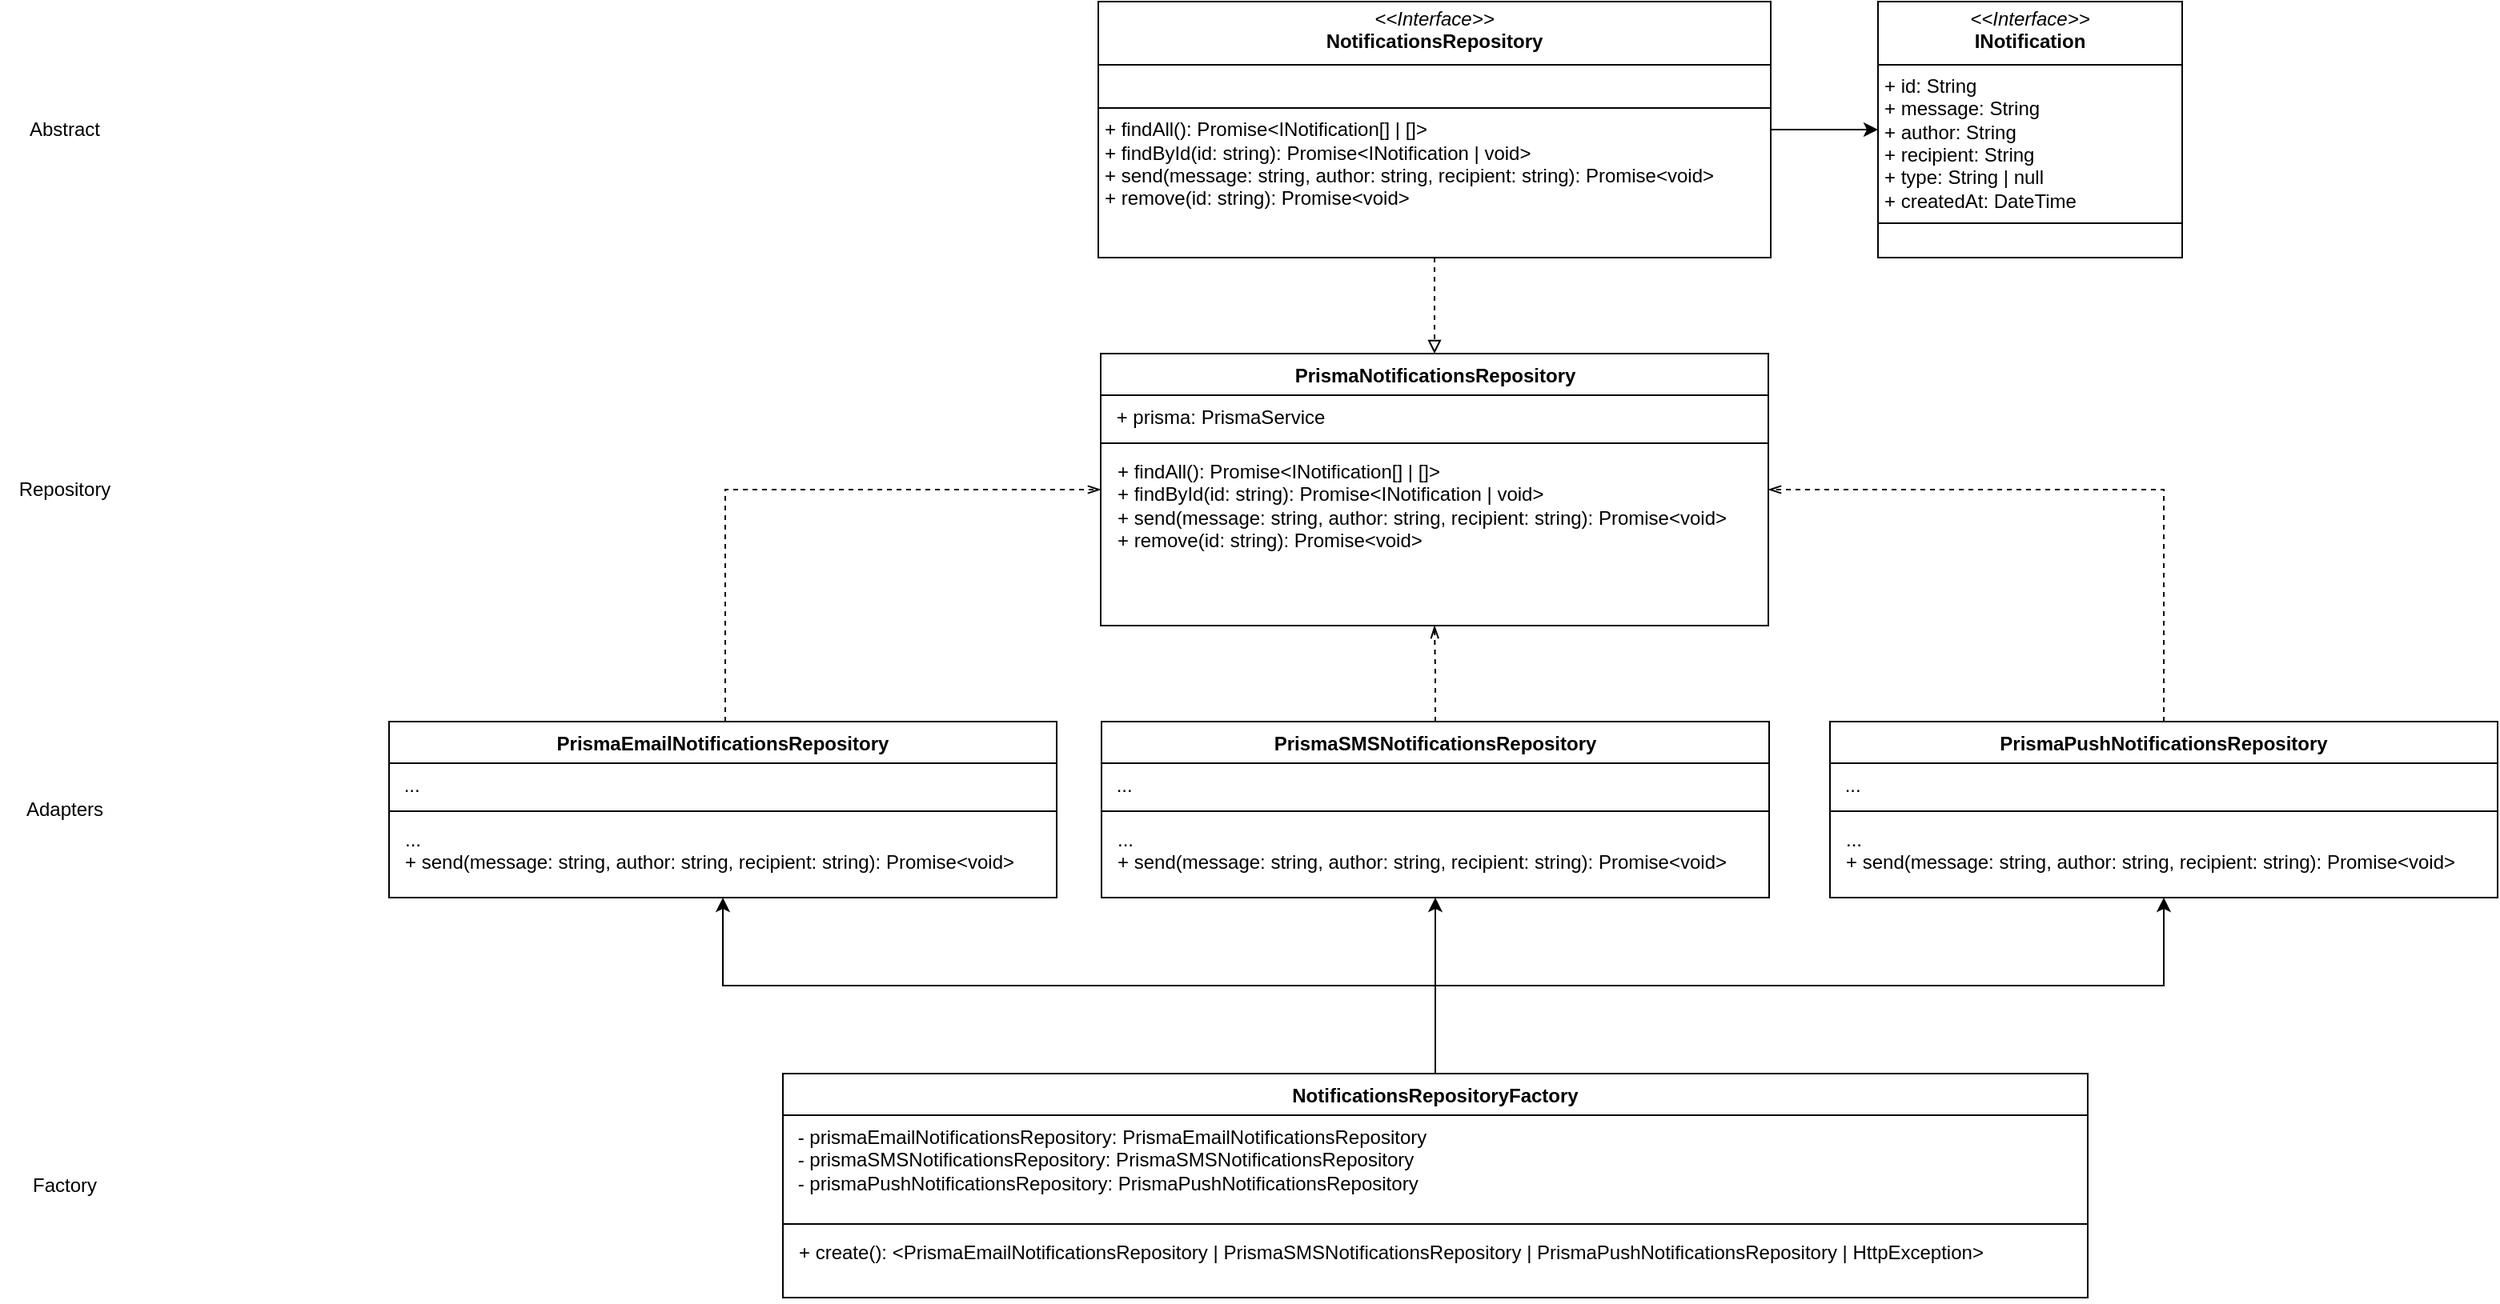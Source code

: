 <mxfile version="24.9.0">
  <diagram id="C5RBs43oDa-KdzZeNtuy" name="Page-1">
    <mxGraphModel dx="2620" dy="991" grid="1" gridSize="10" guides="1" tooltips="1" connect="1" arrows="1" fold="1" page="1" pageScale="1" pageWidth="827" pageHeight="1169" math="0" shadow="0">
      <root>
        <mxCell id="WIyWlLk6GJQsqaUBKTNV-0" />
        <mxCell id="WIyWlLk6GJQsqaUBKTNV-1" parent="WIyWlLk6GJQsqaUBKTNV-0" />
        <mxCell id="zkfFHV4jXpPFQw0GAbJ--26" value="" style="endArrow=open;shadow=0;strokeWidth=1;rounded=0;curved=0;endFill=1;edgeStyle=elbowEdgeStyle;elbow=vertical;" parent="WIyWlLk6GJQsqaUBKTNV-1" target="zkfFHV4jXpPFQw0GAbJ--17" edge="1">
          <mxGeometry x="0.5" y="41" relative="1" as="geometry">
            <mxPoint x="380" y="189.0" as="sourcePoint" />
            <mxPoint x="540" y="192" as="targetPoint" />
            <mxPoint x="-40" y="32" as="offset" />
          </mxGeometry>
        </mxCell>
        <mxCell id="zkfFHV4jXpPFQw0GAbJ--27" value="0..1" style="resizable=0;align=left;verticalAlign=bottom;labelBackgroundColor=none;fontSize=12;" parent="zkfFHV4jXpPFQw0GAbJ--26" connectable="0" vertex="1">
          <mxGeometry x="-1" relative="1" as="geometry">
            <mxPoint y="4" as="offset" />
          </mxGeometry>
        </mxCell>
        <mxCell id="zkfFHV4jXpPFQw0GAbJ--28" value="1" style="resizable=0;align=right;verticalAlign=bottom;labelBackgroundColor=none;fontSize=12;" parent="zkfFHV4jXpPFQw0GAbJ--26" connectable="0" vertex="1">
          <mxGeometry x="1" relative="1" as="geometry">
            <mxPoint x="-7" y="4" as="offset" />
          </mxGeometry>
        </mxCell>
        <mxCell id="zkfFHV4jXpPFQw0GAbJ--29" value="lives at" style="text;html=1;resizable=0;points=[];;align=center;verticalAlign=middle;labelBackgroundColor=none;rounded=0;shadow=0;strokeWidth=1;fontSize=12;" parent="zkfFHV4jXpPFQw0GAbJ--26" vertex="1" connectable="0">
          <mxGeometry x="0.5" y="49" relative="1" as="geometry">
            <mxPoint x="-38" y="40" as="offset" />
          </mxGeometry>
        </mxCell>
        <mxCell id="tfRznVF3IAkqcpK2bHlz-14" style="edgeStyle=orthogonalEdgeStyle;rounded=0;orthogonalLoop=1;jettySize=auto;html=1;entryX=0.5;entryY=0;entryDx=0;entryDy=0;dashed=1;endArrow=block;endFill=0;" edge="1" parent="WIyWlLk6GJQsqaUBKTNV-1" source="tfRznVF3IAkqcpK2bHlz-0" target="tfRznVF3IAkqcpK2bHlz-5">
          <mxGeometry relative="1" as="geometry" />
        </mxCell>
        <mxCell id="tfRznVF3IAkqcpK2bHlz-15" style="edgeStyle=orthogonalEdgeStyle;rounded=0;orthogonalLoop=1;jettySize=auto;html=1;entryX=0;entryY=0.5;entryDx=0;entryDy=0;" edge="1" parent="WIyWlLk6GJQsqaUBKTNV-1" source="tfRznVF3IAkqcpK2bHlz-0" target="tfRznVF3IAkqcpK2bHlz-3">
          <mxGeometry relative="1" as="geometry" />
        </mxCell>
        <mxCell id="tfRznVF3IAkqcpK2bHlz-0" value="&lt;p style=&quot;margin:0px;margin-top:4px;text-align:center;&quot;&gt;&lt;i&gt;&amp;lt;&amp;lt;Interface&amp;gt;&amp;gt;&lt;/i&gt;&lt;br&gt;&lt;b&gt;NotificationsRepository&lt;/b&gt;&lt;/p&gt;&lt;hr size=&quot;1&quot; style=&quot;border-style:solid;&quot;&gt;&lt;p style=&quot;margin:0px;margin-left:4px;&quot;&gt;&amp;nbsp;&lt;/p&gt;&lt;hr size=&quot;1&quot; style=&quot;border-style:solid;&quot;&gt;&lt;p style=&quot;margin:0px;margin-left:4px;&quot;&gt;+ findAll(): Promise&amp;lt;INotification[] | []&amp;gt;&lt;br&gt;+ findById(id: string): Promise&amp;lt;INotification | void&amp;gt;&lt;/p&gt;&lt;p style=&quot;margin:0px;margin-left:4px;&quot;&gt;+ send(message: string, author: string, recipient: string): Promise&amp;lt;void&amp;gt;&lt;/p&gt;&lt;p style=&quot;margin:0px;margin-left:4px;&quot;&gt;+ remove(id: string): Promise&amp;lt;void&amp;gt;&lt;/p&gt;" style="verticalAlign=top;align=left;overflow=fill;html=1;whiteSpace=wrap;" vertex="1" parent="WIyWlLk6GJQsqaUBKTNV-1">
          <mxGeometry x="203" y="80" width="420" height="160" as="geometry" />
        </mxCell>
        <mxCell id="tfRznVF3IAkqcpK2bHlz-3" value="&lt;p style=&quot;margin:0px;margin-top:4px;text-align:center;&quot;&gt;&lt;i&gt;&amp;lt;&amp;lt;Interface&amp;gt;&amp;gt;&lt;/i&gt;&lt;br&gt;&lt;b&gt;INotification&lt;/b&gt;&lt;/p&gt;&lt;hr size=&quot;1&quot; style=&quot;border-style:solid;&quot;&gt;&lt;p style=&quot;margin:0px;margin-left:4px;&quot;&gt;+ id: String&lt;br&gt;+ message: String&lt;/p&gt;&lt;p style=&quot;margin:0px;margin-left:4px;&quot;&gt;+ author: String&lt;/p&gt;&lt;p style=&quot;margin:0px;margin-left:4px;&quot;&gt;+ recipient: String&lt;/p&gt;&lt;p style=&quot;margin:0px;margin-left:4px;&quot;&gt;+ type: String | null&lt;/p&gt;&lt;p style=&quot;margin:0px;margin-left:4px;&quot;&gt;+ createdAt: DateTime&lt;/p&gt;&lt;hr size=&quot;1&quot; style=&quot;border-style:solid;&quot;&gt;&lt;p style=&quot;margin:0px;margin-left:4px;&quot;&gt;&lt;br&gt;&lt;/p&gt;" style="verticalAlign=top;align=left;overflow=fill;html=1;whiteSpace=wrap;" vertex="1" parent="WIyWlLk6GJQsqaUBKTNV-1">
          <mxGeometry x="690" y="80" width="190" height="160" as="geometry" />
        </mxCell>
        <mxCell id="tfRznVF3IAkqcpK2bHlz-5" value="PrismaNotificationsRepository" style="swimlane;fontStyle=1;align=center;verticalAlign=top;childLayout=stackLayout;horizontal=1;startSize=26;horizontalStack=0;resizeParent=1;resizeParentMax=0;resizeLast=0;collapsible=1;marginBottom=0;whiteSpace=wrap;html=1;" vertex="1" parent="WIyWlLk6GJQsqaUBKTNV-1">
          <mxGeometry x="204.5" y="300" width="417" height="170" as="geometry" />
        </mxCell>
        <mxCell id="tfRznVF3IAkqcpK2bHlz-6" value="&amp;nbsp;+ prisma: PrismaService" style="text;strokeColor=none;fillColor=none;align=left;verticalAlign=top;spacingLeft=4;spacingRight=4;overflow=hidden;rotatable=0;points=[[0,0.5],[1,0.5]];portConstraint=eastwest;whiteSpace=wrap;html=1;" vertex="1" parent="tfRznVF3IAkqcpK2bHlz-5">
          <mxGeometry y="26" width="417" height="26" as="geometry" />
        </mxCell>
        <mxCell id="tfRznVF3IAkqcpK2bHlz-7" value="" style="line;strokeWidth=1;fillColor=none;align=left;verticalAlign=middle;spacingTop=-1;spacingLeft=3;spacingRight=3;rotatable=0;labelPosition=right;points=[];portConstraint=eastwest;strokeColor=inherit;" vertex="1" parent="tfRznVF3IAkqcpK2bHlz-5">
          <mxGeometry y="52" width="417" height="8" as="geometry" />
        </mxCell>
        <mxCell id="tfRznVF3IAkqcpK2bHlz-8" value="&lt;p style=&quot;margin: 0px 0px 0px 4px;&quot;&gt;+ findAll(): Promise&amp;lt;INotification[] | []&amp;gt;&lt;br&gt;+ findById(id: string): Promise&amp;lt;INotification | void&amp;gt;&lt;/p&gt;&lt;p style=&quot;margin: 0px 0px 0px 4px;&quot;&gt;+ send(message: string, author: string, recipient: string): Promise&amp;lt;void&amp;gt;&lt;/p&gt;&lt;p style=&quot;margin: 0px 0px 0px 4px;&quot;&gt;+ remove(id: string): Promise&amp;lt;void&amp;gt;&lt;/p&gt;" style="text;strokeColor=none;fillColor=none;align=left;verticalAlign=top;spacingLeft=4;spacingRight=4;overflow=hidden;rotatable=0;points=[[0,0.5],[1,0.5]];portConstraint=eastwest;whiteSpace=wrap;html=1;" vertex="1" parent="tfRznVF3IAkqcpK2bHlz-5">
          <mxGeometry y="60" width="417" height="110" as="geometry" />
        </mxCell>
        <mxCell id="tfRznVF3IAkqcpK2bHlz-16" style="edgeStyle=orthogonalEdgeStyle;rounded=0;orthogonalLoop=1;jettySize=auto;html=1;dashed=1;endArrow=openThin;endFill=0;" edge="1" parent="WIyWlLk6GJQsqaUBKTNV-1" source="tfRznVF3IAkqcpK2bHlz-10" target="tfRznVF3IAkqcpK2bHlz-5">
          <mxGeometry relative="1" as="geometry">
            <Array as="points">
              <mxPoint x="-30" y="385" />
            </Array>
          </mxGeometry>
        </mxCell>
        <mxCell id="tfRznVF3IAkqcpK2bHlz-31" style="edgeStyle=orthogonalEdgeStyle;rounded=0;orthogonalLoop=1;jettySize=auto;html=1;" edge="1" parent="WIyWlLk6GJQsqaUBKTNV-1" source="tfRznVF3IAkqcpK2bHlz-27" target="tfRznVF3IAkqcpK2bHlz-10">
          <mxGeometry relative="1" as="geometry" />
        </mxCell>
        <mxCell id="tfRznVF3IAkqcpK2bHlz-10" value="PrismaEmailNotificationsRepository" style="swimlane;fontStyle=1;align=center;verticalAlign=top;childLayout=stackLayout;horizontal=1;startSize=26;horizontalStack=0;resizeParent=1;resizeParentMax=0;resizeLast=0;collapsible=1;marginBottom=0;whiteSpace=wrap;html=1;" vertex="1" parent="WIyWlLk6GJQsqaUBKTNV-1">
          <mxGeometry x="-240" y="530" width="417" height="110" as="geometry" />
        </mxCell>
        <mxCell id="tfRznVF3IAkqcpK2bHlz-11" value="&amp;nbsp;..." style="text;strokeColor=none;fillColor=none;align=left;verticalAlign=top;spacingLeft=4;spacingRight=4;overflow=hidden;rotatable=0;points=[[0,0.5],[1,0.5]];portConstraint=eastwest;whiteSpace=wrap;html=1;" vertex="1" parent="tfRznVF3IAkqcpK2bHlz-10">
          <mxGeometry y="26" width="417" height="26" as="geometry" />
        </mxCell>
        <mxCell id="tfRznVF3IAkqcpK2bHlz-12" value="" style="line;strokeWidth=1;fillColor=none;align=left;verticalAlign=middle;spacingTop=-1;spacingLeft=3;spacingRight=3;rotatable=0;labelPosition=right;points=[];portConstraint=eastwest;strokeColor=inherit;" vertex="1" parent="tfRznVF3IAkqcpK2bHlz-10">
          <mxGeometry y="52" width="417" height="8" as="geometry" />
        </mxCell>
        <mxCell id="tfRznVF3IAkqcpK2bHlz-13" value="&lt;p style=&quot;margin: 0px 0px 0px 4px;&quot;&gt;...&lt;span style=&quot;background-color: initial;&quot;&gt;&lt;/span&gt;&lt;/p&gt;&lt;p style=&quot;margin: 0px 0px 0px 4px;&quot;&gt;&lt;span style=&quot;background-color: initial;&quot;&gt;+ send(message: string, author: string, recipient: string): Promise&amp;lt;void&amp;gt;&lt;/span&gt;&lt;/p&gt;&lt;p style=&quot;margin: 0px 0px 0px 4px;&quot;&gt;&lt;br&gt;&lt;/p&gt;" style="text;strokeColor=none;fillColor=none;align=left;verticalAlign=top;spacingLeft=4;spacingRight=4;overflow=hidden;rotatable=0;points=[[0,0.5],[1,0.5]];portConstraint=eastwest;whiteSpace=wrap;html=1;" vertex="1" parent="tfRznVF3IAkqcpK2bHlz-10">
          <mxGeometry y="60" width="417" height="50" as="geometry" />
        </mxCell>
        <mxCell id="tfRznVF3IAkqcpK2bHlz-25" style="edgeStyle=orthogonalEdgeStyle;rounded=0;orthogonalLoop=1;jettySize=auto;html=1;dashed=1;endArrow=openThin;endFill=0;" edge="1" parent="WIyWlLk6GJQsqaUBKTNV-1" source="tfRznVF3IAkqcpK2bHlz-17" target="tfRznVF3IAkqcpK2bHlz-5">
          <mxGeometry relative="1" as="geometry" />
        </mxCell>
        <mxCell id="tfRznVF3IAkqcpK2bHlz-32" style="edgeStyle=orthogonalEdgeStyle;rounded=0;orthogonalLoop=1;jettySize=auto;html=1;" edge="1" parent="WIyWlLk6GJQsqaUBKTNV-1" source="tfRznVF3IAkqcpK2bHlz-27" target="tfRznVF3IAkqcpK2bHlz-17">
          <mxGeometry relative="1" as="geometry" />
        </mxCell>
        <mxCell id="tfRznVF3IAkqcpK2bHlz-17" value="PrismaSMSNotificationsRepository" style="swimlane;fontStyle=1;align=center;verticalAlign=top;childLayout=stackLayout;horizontal=1;startSize=26;horizontalStack=0;resizeParent=1;resizeParentMax=0;resizeLast=0;collapsible=1;marginBottom=0;whiteSpace=wrap;html=1;" vertex="1" parent="WIyWlLk6GJQsqaUBKTNV-1">
          <mxGeometry x="205" y="530" width="417" height="110" as="geometry" />
        </mxCell>
        <mxCell id="tfRznVF3IAkqcpK2bHlz-18" value="&amp;nbsp;..." style="text;strokeColor=none;fillColor=none;align=left;verticalAlign=top;spacingLeft=4;spacingRight=4;overflow=hidden;rotatable=0;points=[[0,0.5],[1,0.5]];portConstraint=eastwest;whiteSpace=wrap;html=1;" vertex="1" parent="tfRznVF3IAkqcpK2bHlz-17">
          <mxGeometry y="26" width="417" height="26" as="geometry" />
        </mxCell>
        <mxCell id="tfRznVF3IAkqcpK2bHlz-19" value="" style="line;strokeWidth=1;fillColor=none;align=left;verticalAlign=middle;spacingTop=-1;spacingLeft=3;spacingRight=3;rotatable=0;labelPosition=right;points=[];portConstraint=eastwest;strokeColor=inherit;" vertex="1" parent="tfRznVF3IAkqcpK2bHlz-17">
          <mxGeometry y="52" width="417" height="8" as="geometry" />
        </mxCell>
        <mxCell id="tfRznVF3IAkqcpK2bHlz-20" value="&lt;p style=&quot;margin: 0px 0px 0px 4px;&quot;&gt;...&lt;/p&gt;&lt;p style=&quot;margin: 0px 0px 0px 4px;&quot;&gt;&lt;span style=&quot;background-color: initial;&quot;&gt;+ send(message: string, author: string, recipient: string): Promise&amp;lt;void&amp;gt;&lt;/span&gt;&lt;/p&gt;&lt;p style=&quot;margin: 0px 0px 0px 4px;&quot;&gt;&lt;br&gt;&lt;/p&gt;" style="text;strokeColor=none;fillColor=none;align=left;verticalAlign=top;spacingLeft=4;spacingRight=4;overflow=hidden;rotatable=0;points=[[0,0.5],[1,0.5]];portConstraint=eastwest;whiteSpace=wrap;html=1;" vertex="1" parent="tfRznVF3IAkqcpK2bHlz-17">
          <mxGeometry y="60" width="417" height="50" as="geometry" />
        </mxCell>
        <mxCell id="tfRznVF3IAkqcpK2bHlz-26" style="edgeStyle=orthogonalEdgeStyle;rounded=0;orthogonalLoop=1;jettySize=auto;html=1;dashed=1;endArrow=openThin;endFill=0;" edge="1" parent="WIyWlLk6GJQsqaUBKTNV-1" source="tfRznVF3IAkqcpK2bHlz-21" target="tfRznVF3IAkqcpK2bHlz-5">
          <mxGeometry relative="1" as="geometry">
            <Array as="points">
              <mxPoint x="869" y="385" />
            </Array>
          </mxGeometry>
        </mxCell>
        <mxCell id="tfRznVF3IAkqcpK2bHlz-33" style="edgeStyle=orthogonalEdgeStyle;rounded=0;orthogonalLoop=1;jettySize=auto;html=1;" edge="1" parent="WIyWlLk6GJQsqaUBKTNV-1" source="tfRznVF3IAkqcpK2bHlz-27" target="tfRznVF3IAkqcpK2bHlz-21">
          <mxGeometry relative="1" as="geometry" />
        </mxCell>
        <mxCell id="tfRznVF3IAkqcpK2bHlz-21" value="PrismaPushNotificationsRepository" style="swimlane;fontStyle=1;align=center;verticalAlign=top;childLayout=stackLayout;horizontal=1;startSize=26;horizontalStack=0;resizeParent=1;resizeParentMax=0;resizeLast=0;collapsible=1;marginBottom=0;whiteSpace=wrap;html=1;" vertex="1" parent="WIyWlLk6GJQsqaUBKTNV-1">
          <mxGeometry x="660" y="530" width="417" height="110" as="geometry" />
        </mxCell>
        <mxCell id="tfRznVF3IAkqcpK2bHlz-22" value="&amp;nbsp;..." style="text;strokeColor=none;fillColor=none;align=left;verticalAlign=top;spacingLeft=4;spacingRight=4;overflow=hidden;rotatable=0;points=[[0,0.5],[1,0.5]];portConstraint=eastwest;whiteSpace=wrap;html=1;" vertex="1" parent="tfRznVF3IAkqcpK2bHlz-21">
          <mxGeometry y="26" width="417" height="26" as="geometry" />
        </mxCell>
        <mxCell id="tfRznVF3IAkqcpK2bHlz-23" value="" style="line;strokeWidth=1;fillColor=none;align=left;verticalAlign=middle;spacingTop=-1;spacingLeft=3;spacingRight=3;rotatable=0;labelPosition=right;points=[];portConstraint=eastwest;strokeColor=inherit;" vertex="1" parent="tfRznVF3IAkqcpK2bHlz-21">
          <mxGeometry y="52" width="417" height="8" as="geometry" />
        </mxCell>
        <mxCell id="tfRznVF3IAkqcpK2bHlz-24" value="&lt;p style=&quot;margin: 0px 0px 0px 4px;&quot;&gt;...&lt;/p&gt;&lt;p style=&quot;margin: 0px 0px 0px 4px;&quot;&gt;&lt;span style=&quot;background-color: initial;&quot;&gt;+ send(message: string, author: string, recipient: string): Promise&amp;lt;void&amp;gt;&lt;/span&gt;&lt;/p&gt;&lt;p style=&quot;margin: 0px 0px 0px 4px;&quot;&gt;&lt;br&gt;&lt;/p&gt;" style="text;strokeColor=none;fillColor=none;align=left;verticalAlign=top;spacingLeft=4;spacingRight=4;overflow=hidden;rotatable=0;points=[[0,0.5],[1,0.5]];portConstraint=eastwest;whiteSpace=wrap;html=1;" vertex="1" parent="tfRznVF3IAkqcpK2bHlz-21">
          <mxGeometry y="60" width="417" height="50" as="geometry" />
        </mxCell>
        <mxCell id="tfRznVF3IAkqcpK2bHlz-27" value="NotificationsRepositoryFactory" style="swimlane;fontStyle=1;align=center;verticalAlign=top;childLayout=stackLayout;horizontal=1;startSize=26;horizontalStack=0;resizeParent=1;resizeParentMax=0;resizeLast=0;collapsible=1;marginBottom=0;whiteSpace=wrap;html=1;" vertex="1" parent="WIyWlLk6GJQsqaUBKTNV-1">
          <mxGeometry x="6" y="750" width="815" height="140" as="geometry" />
        </mxCell>
        <mxCell id="tfRznVF3IAkqcpK2bHlz-28" value="&amp;nbsp;- prismaEmailNotificationsRepository: PrismaEmailNotificationsRepository&lt;div&gt;&amp;nbsp;- prismaSMSNotificationsRepository: PrismaSMSNotificationsRepository&lt;/div&gt;&lt;div&gt;&amp;nbsp;- prismaPushNotificationsRepository: PrismaPushNotificationsRepository&lt;/div&gt;" style="text;strokeColor=none;fillColor=none;align=left;verticalAlign=top;spacingLeft=4;spacingRight=4;overflow=hidden;rotatable=0;points=[[0,0.5],[1,0.5]];portConstraint=eastwest;whiteSpace=wrap;html=1;" vertex="1" parent="tfRznVF3IAkqcpK2bHlz-27">
          <mxGeometry y="26" width="815" height="64" as="geometry" />
        </mxCell>
        <mxCell id="tfRznVF3IAkqcpK2bHlz-29" value="" style="line;strokeWidth=1;fillColor=none;align=left;verticalAlign=middle;spacingTop=-1;spacingLeft=3;spacingRight=3;rotatable=0;labelPosition=right;points=[];portConstraint=eastwest;strokeColor=inherit;" vertex="1" parent="tfRznVF3IAkqcpK2bHlz-27">
          <mxGeometry y="90" width="815" height="8" as="geometry" />
        </mxCell>
        <mxCell id="tfRznVF3IAkqcpK2bHlz-30" value="&lt;p style=&quot;margin: 0px 0px 0px 4px;&quot;&gt;+ create(): &amp;lt;PrismaEmailNotificationsRepository | PrismaSMSNotificationsRepository | PrismaPushNotificationsRepository | HttpException&amp;gt;&lt;br&gt;&lt;br&gt;&lt;/p&gt;" style="text;strokeColor=none;fillColor=none;align=left;verticalAlign=top;spacingLeft=4;spacingRight=4;overflow=hidden;rotatable=0;points=[[0,0.5],[1,0.5]];portConstraint=eastwest;whiteSpace=wrap;html=1;" vertex="1" parent="tfRznVF3IAkqcpK2bHlz-27">
          <mxGeometry y="98" width="815" height="42" as="geometry" />
        </mxCell>
        <mxCell id="tfRznVF3IAkqcpK2bHlz-35" value="Factory" style="text;html=1;align=center;verticalAlign=middle;resizable=0;points=[];autosize=1;strokeColor=none;fillColor=none;" vertex="1" parent="WIyWlLk6GJQsqaUBKTNV-1">
          <mxGeometry x="-473" y="805" width="60" height="30" as="geometry" />
        </mxCell>
        <mxCell id="tfRznVF3IAkqcpK2bHlz-36" value="Adapters" style="text;html=1;align=center;verticalAlign=middle;resizable=0;points=[];autosize=1;strokeColor=none;fillColor=none;" vertex="1" parent="WIyWlLk6GJQsqaUBKTNV-1">
          <mxGeometry x="-478" y="570" width="70" height="30" as="geometry" />
        </mxCell>
        <mxCell id="tfRznVF3IAkqcpK2bHlz-37" value="Abstract" style="text;html=1;align=center;verticalAlign=middle;resizable=0;points=[];autosize=1;strokeColor=none;fillColor=none;" vertex="1" parent="WIyWlLk6GJQsqaUBKTNV-1">
          <mxGeometry x="-478" y="145" width="70" height="30" as="geometry" />
        </mxCell>
        <mxCell id="tfRznVF3IAkqcpK2bHlz-38" value="Repository" style="text;html=1;align=center;verticalAlign=middle;resizable=0;points=[];autosize=1;strokeColor=none;fillColor=none;" vertex="1" parent="WIyWlLk6GJQsqaUBKTNV-1">
          <mxGeometry x="-483" y="370" width="80" height="30" as="geometry" />
        </mxCell>
      </root>
    </mxGraphModel>
  </diagram>
</mxfile>
